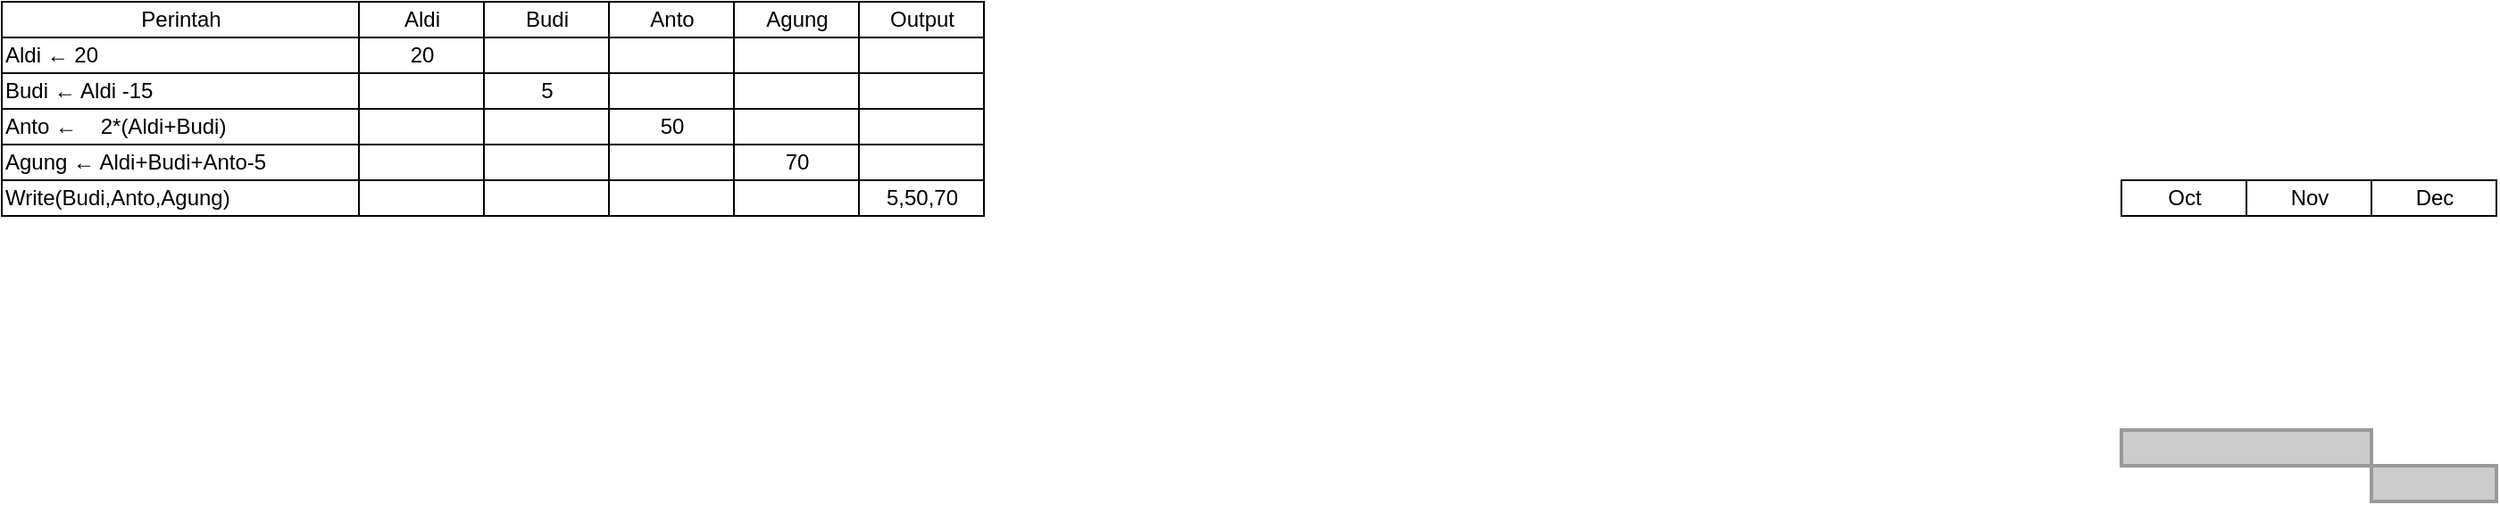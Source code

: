 <mxfile version="24.2.1" type="github">
  <diagram name="Page-1" id="fc2ac565-0d4e-3f0d-88b0-a54af1634ed7">
    <mxGraphModel dx="914" dy="470" grid="1" gridSize="10" guides="1" tooltips="1" connect="0" arrows="1" fold="1" page="1" pageScale="1.5" pageWidth="1169" pageHeight="827" background="none" math="0" shadow="0">
      <root>
        <mxCell id="0" style=";html=1;" />
        <mxCell id="1" style=";html=1;" parent="0" />
        <mxCell id="75" value="Aldi ← 20" style="align=left;strokeColor=#000000;html=1;" parent="1" vertex="1">
          <mxGeometry x="60" y="50" width="200" height="20" as="geometry" />
        </mxCell>
        <mxCell id="80" value="Budi ← Aldi -15" style="align=left;strokeColor=#000000;html=1;" parent="1" vertex="1">
          <mxGeometry x="60" y="70" width="200" height="20" as="geometry" />
        </mxCell>
        <mxCell id="85" value="Anto ←&lt;span style=&quot;white-space: pre;&quot;&gt;&#x9;&lt;/span&gt;2*(Aldi+Budi)" style="align=left;strokeColor=#000000;html=1;" parent="1" vertex="1">
          <mxGeometry x="60" y="90" width="200" height="20" as="geometry" />
        </mxCell>
        <mxCell id="90" value="Agung ← Aldi+Budi+Anto-5" style="align=left;strokeColor=#000000;html=1;" parent="1" vertex="1">
          <mxGeometry x="60" y="110" width="200" height="20" as="geometry" />
        </mxCell>
        <mxCell id="2" value="Perintah" style="strokeWidth=1;fontStyle=0;html=1;" parent="1" vertex="1">
          <mxGeometry x="60" y="30" width="200" height="20" as="geometry" />
        </mxCell>
        <mxCell id="4" value="&lt;div&gt;Aldi&lt;/div&gt;" style="strokeWidth=1;fontStyle=0;html=1;" parent="1" vertex="1">
          <mxGeometry x="260" y="30" width="70" height="20" as="geometry" />
        </mxCell>
        <mxCell id="67c90442a009f359-278" value="20" style="strokeWidth=1;fontStyle=0;html=1;" parent="1" vertex="1">
          <mxGeometry x="260" y="50" width="70" height="20" as="geometry" />
        </mxCell>
        <mxCell id="67c90442a009f359-279" value="" style="strokeWidth=1;fontStyle=0;html=1;" parent="1" vertex="1">
          <mxGeometry x="260" y="90" width="70" height="20" as="geometry" />
        </mxCell>
        <mxCell id="67c90442a009f359-286" value="Oct" style="strokeWidth=1;fontStyle=0;html=1;" parent="1" vertex="1">
          <mxGeometry x="1247" y="130" width="70" height="20" as="geometry" />
        </mxCell>
        <mxCell id="67c90442a009f359-287" value="Nov" style="strokeWidth=1;fontStyle=0;html=1;" parent="1" vertex="1">
          <mxGeometry x="1317" y="130" width="70" height="20" as="geometry" />
        </mxCell>
        <mxCell id="67c90442a009f359-288" value="Dec" style="strokeWidth=1;fontStyle=0;html=1;" parent="1" vertex="1">
          <mxGeometry x="1387" y="130" width="70" height="20" as="geometry" />
        </mxCell>
        <mxCell id="67c90442a009f359-298" value="Write(Budi,Anto,Agung)" style="align=left;strokeColor=#000000;html=1;" parent="1" vertex="1">
          <mxGeometry x="60" y="130" width="200" height="20" as="geometry" />
        </mxCell>
        <mxCell id="67c90442a009f359-305" value="" style="whiteSpace=wrap;html=1;strokeWidth=2;fillColor=#CCCCCC;gradientColor=none;fontSize=14;align=center;strokeColor=#999999;" parent="1" vertex="1">
          <mxGeometry x="1247" y="270" width="140" height="20" as="geometry" />
        </mxCell>
        <mxCell id="67c90442a009f359-306" value="" style="whiteSpace=wrap;html=1;strokeWidth=2;fillColor=#CCCCCC;gradientColor=none;fontSize=14;align=center;strokeColor=#999999;" parent="1" vertex="1">
          <mxGeometry x="1387" y="290" width="70" height="20" as="geometry" />
        </mxCell>
        <mxCell id="edeb_WLXguRkDUCl-4lO-101" value="" style="strokeWidth=1;fontStyle=0;html=1;" vertex="1" parent="1">
          <mxGeometry x="260" y="70" width="70" height="20" as="geometry" />
        </mxCell>
        <mxCell id="edeb_WLXguRkDUCl-4lO-102" value="" style="strokeWidth=1;fontStyle=0;html=1;" vertex="1" parent="1">
          <mxGeometry x="260" y="110" width="70" height="20" as="geometry" />
        </mxCell>
        <mxCell id="edeb_WLXguRkDUCl-4lO-108" value="" style="strokeWidth=1;fontStyle=0;html=1;" vertex="1" parent="1">
          <mxGeometry x="260" y="130" width="70" height="20" as="geometry" />
        </mxCell>
        <mxCell id="edeb_WLXguRkDUCl-4lO-110" value="Budi" style="strokeWidth=1;fontStyle=0;html=1;" vertex="1" parent="1">
          <mxGeometry x="330" y="30" width="70" height="20" as="geometry" />
        </mxCell>
        <mxCell id="edeb_WLXguRkDUCl-4lO-111" value="5" style="strokeWidth=1;fontStyle=0;html=1;" vertex="1" parent="1">
          <mxGeometry x="330" y="70" width="70" height="20" as="geometry" />
        </mxCell>
        <mxCell id="edeb_WLXguRkDUCl-4lO-112" value="" style="strokeWidth=1;fontStyle=0;html=1;" vertex="1" parent="1">
          <mxGeometry x="330" y="50" width="70" height="20" as="geometry" />
        </mxCell>
        <mxCell id="edeb_WLXguRkDUCl-4lO-113" value="" style="strokeWidth=1;fontStyle=0;html=1;" vertex="1" parent="1">
          <mxGeometry x="330" y="90" width="70" height="20" as="geometry" />
        </mxCell>
        <mxCell id="edeb_WLXguRkDUCl-4lO-114" value="Anto" style="strokeWidth=1;fontStyle=0;html=1;" vertex="1" parent="1">
          <mxGeometry x="400" y="30" width="70" height="20" as="geometry" />
        </mxCell>
        <mxCell id="edeb_WLXguRkDUCl-4lO-115" value="" style="strokeWidth=1;fontStyle=0;html=1;" vertex="1" parent="1">
          <mxGeometry x="400" y="70" width="70" height="20" as="geometry" />
        </mxCell>
        <mxCell id="edeb_WLXguRkDUCl-4lO-116" value="" style="strokeWidth=1;fontStyle=0;html=1;" vertex="1" parent="1">
          <mxGeometry x="400" y="50" width="70" height="20" as="geometry" />
        </mxCell>
        <mxCell id="edeb_WLXguRkDUCl-4lO-117" value="50" style="strokeWidth=1;fontStyle=0;html=1;" vertex="1" parent="1">
          <mxGeometry x="400" y="90" width="70" height="20" as="geometry" />
        </mxCell>
        <mxCell id="edeb_WLXguRkDUCl-4lO-118" value="Agung" style="strokeWidth=1;fontStyle=0;html=1;" vertex="1" parent="1">
          <mxGeometry x="470" y="30" width="70" height="20" as="geometry" />
        </mxCell>
        <mxCell id="edeb_WLXguRkDUCl-4lO-119" value="" style="strokeWidth=1;fontStyle=0;html=1;" vertex="1" parent="1">
          <mxGeometry x="470" y="70" width="70" height="20" as="geometry" />
        </mxCell>
        <mxCell id="edeb_WLXguRkDUCl-4lO-120" value="" style="strokeWidth=1;fontStyle=0;html=1;" vertex="1" parent="1">
          <mxGeometry x="470" y="50" width="70" height="20" as="geometry" />
        </mxCell>
        <mxCell id="edeb_WLXguRkDUCl-4lO-121" value="" style="strokeWidth=1;fontStyle=0;html=1;" vertex="1" parent="1">
          <mxGeometry x="470" y="90" width="70" height="20" as="geometry" />
        </mxCell>
        <mxCell id="edeb_WLXguRkDUCl-4lO-122" value="Output" style="strokeWidth=1;fontStyle=0;html=1;" vertex="1" parent="1">
          <mxGeometry x="540" y="30" width="70" height="20" as="geometry" />
        </mxCell>
        <mxCell id="edeb_WLXguRkDUCl-4lO-123" value="" style="strokeWidth=1;fontStyle=0;html=1;" vertex="1" parent="1">
          <mxGeometry x="540" y="70" width="70" height="20" as="geometry" />
        </mxCell>
        <mxCell id="edeb_WLXguRkDUCl-4lO-124" value="" style="strokeWidth=1;fontStyle=0;html=1;" vertex="1" parent="1">
          <mxGeometry x="540" y="50" width="70" height="20" as="geometry" />
        </mxCell>
        <mxCell id="edeb_WLXguRkDUCl-4lO-125" value="" style="strokeWidth=1;fontStyle=0;html=1;" vertex="1" parent="1">
          <mxGeometry x="540" y="90" width="70" height="20" as="geometry" />
        </mxCell>
        <mxCell id="edeb_WLXguRkDUCl-4lO-129" value="" style="strokeWidth=1;fontStyle=0;html=1;" vertex="1" parent="1">
          <mxGeometry x="330" y="110" width="70" height="20" as="geometry" />
        </mxCell>
        <mxCell id="edeb_WLXguRkDUCl-4lO-130" value="" style="strokeWidth=1;fontStyle=0;html=1;" vertex="1" parent="1">
          <mxGeometry x="400" y="110" width="70" height="20" as="geometry" />
        </mxCell>
        <mxCell id="edeb_WLXguRkDUCl-4lO-131" value="70" style="strokeWidth=1;fontStyle=0;html=1;" vertex="1" parent="1">
          <mxGeometry x="470" y="110" width="70" height="20" as="geometry" />
        </mxCell>
        <mxCell id="edeb_WLXguRkDUCl-4lO-132" value="" style="strokeWidth=1;fontStyle=0;html=1;" vertex="1" parent="1">
          <mxGeometry x="540" y="110" width="70" height="20" as="geometry" />
        </mxCell>
        <mxCell id="edeb_WLXguRkDUCl-4lO-133" value="5,50,70" style="strokeWidth=1;fontStyle=0;html=1;" vertex="1" parent="1">
          <mxGeometry x="540" y="130" width="70" height="20" as="geometry" />
        </mxCell>
        <mxCell id="edeb_WLXguRkDUCl-4lO-134" value="" style="strokeWidth=1;fontStyle=0;html=1;" vertex="1" parent="1">
          <mxGeometry x="470" y="130" width="70" height="20" as="geometry" />
        </mxCell>
        <mxCell id="edeb_WLXguRkDUCl-4lO-135" value="" style="strokeWidth=1;fontStyle=0;html=1;" vertex="1" parent="1">
          <mxGeometry x="330" y="130" width="70" height="20" as="geometry" />
        </mxCell>
        <mxCell id="edeb_WLXguRkDUCl-4lO-136" value="" style="strokeWidth=1;fontStyle=0;html=1;" vertex="1" parent="1">
          <mxGeometry x="400" y="130" width="70" height="20" as="geometry" />
        </mxCell>
      </root>
    </mxGraphModel>
  </diagram>
</mxfile>
